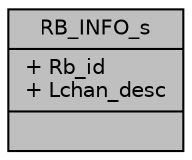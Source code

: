 digraph "RB_INFO_s"
{
 // LATEX_PDF_SIZE
  edge [fontname="Helvetica",fontsize="10",labelfontname="Helvetica",labelfontsize="10"];
  node [fontname="Helvetica",fontsize="10",shape=record];
  Node1 [label="{RB_INFO_s\n|+ Rb_id\l+ Lchan_desc\l|}",height=0.2,width=0.4,color="black", fillcolor="grey75", style="filled", fontcolor="black",tooltip=" "];
}
